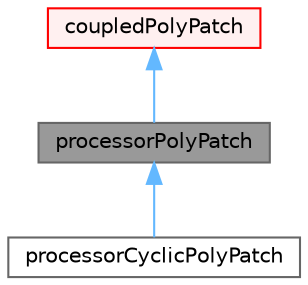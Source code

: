 digraph "processorPolyPatch"
{
 // LATEX_PDF_SIZE
  bgcolor="transparent";
  edge [fontname=Helvetica,fontsize=10,labelfontname=Helvetica,labelfontsize=10];
  node [fontname=Helvetica,fontsize=10,shape=box,height=0.2,width=0.4];
  Node1 [id="Node000001",label="processorPolyPatch",height=0.2,width=0.4,color="gray40", fillcolor="grey60", style="filled", fontcolor="black",tooltip="Neighbour processor patch."];
  Node2 -> Node1 [id="edge1_Node000001_Node000002",dir="back",color="steelblue1",style="solid",tooltip=" "];
  Node2 [id="Node000002",label="coupledPolyPatch",height=0.2,width=0.4,color="red", fillcolor="#FFF0F0", style="filled",URL="$classFoam_1_1coupledPolyPatch.html",tooltip="The coupledPolyPatch is an abstract base class for patches that couple regions of the computational d..."];
  Node1 -> Node8 [id="edge2_Node000001_Node000008",dir="back",color="steelblue1",style="solid",tooltip=" "];
  Node8 [id="Node000008",label="processorCyclicPolyPatch",height=0.2,width=0.4,color="gray40", fillcolor="white", style="filled",URL="$classFoam_1_1processorCyclicPolyPatch.html",tooltip="Neighbour processor patch."];
}
